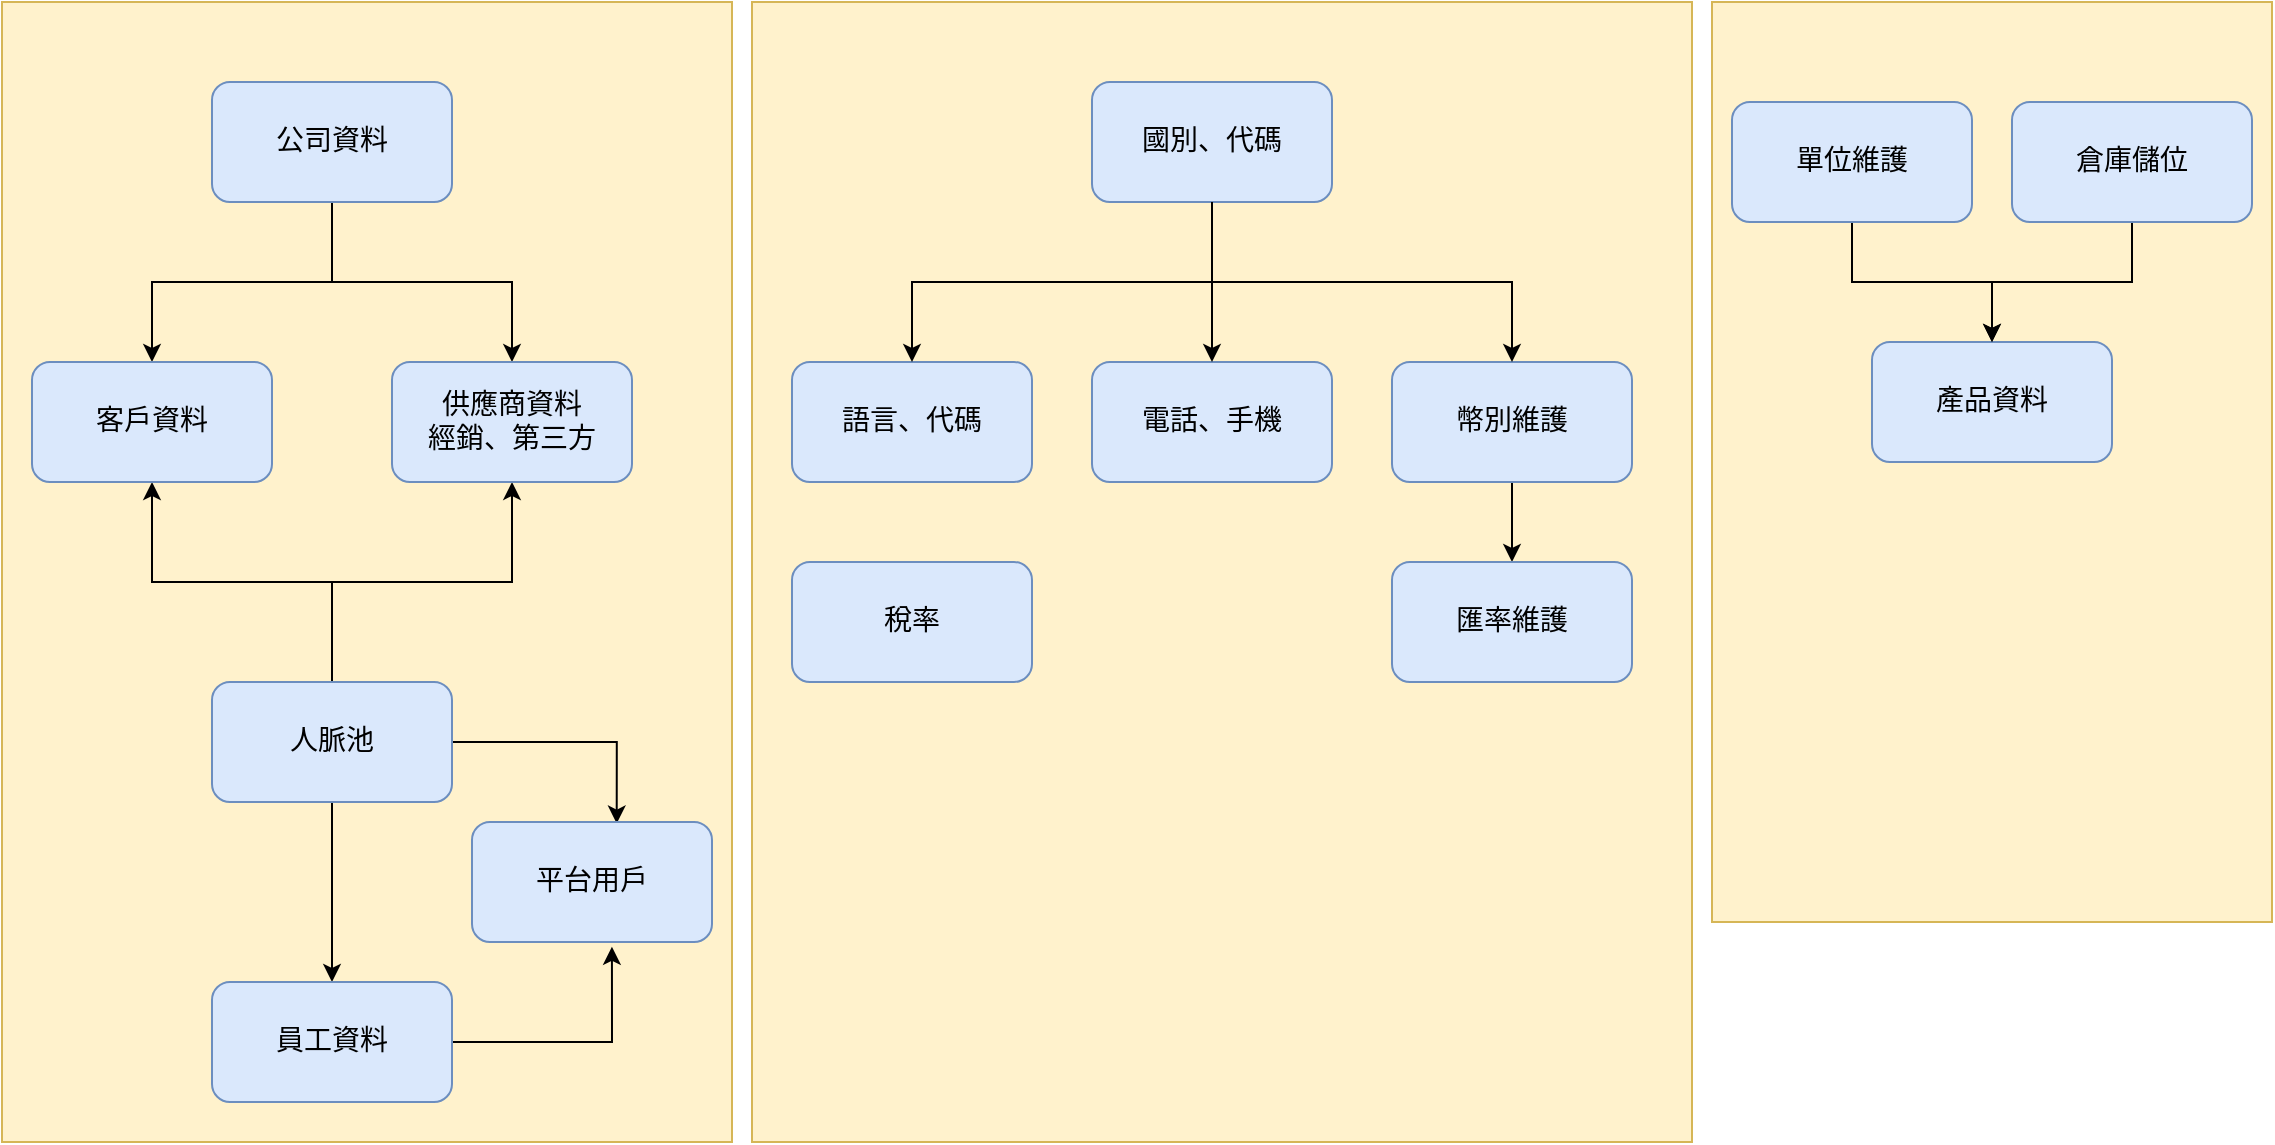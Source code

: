 <mxfile version="12.7.0" type="github">
  <diagram id="dHluvIDfJI8eCWZC6_ZO" name="第1頁">
    <mxGraphModel dx="1550" dy="836" grid="1" gridSize="10" guides="1" tooltips="1" connect="1" arrows="1" fold="1" page="1" pageScale="1" pageWidth="1169" pageHeight="827" math="0" shadow="0" extFonts="Noto Sans TC^https://fonts.googleapis.com/css?family=Noto+Sans+TC|Noto Sans^https://fonts.googleapis.com/css?family=Noto+Sans|Noto Sans CJK^https://fonts.googleapis.com/css?family=Noto+Sans+CJK">
      <root>
        <mxCell id="0"/>
        <mxCell id="1" parent="0"/>
        <mxCell id="3nu4yQQIkdFOfvOMgzIU-42" value="" style="rounded=0;whiteSpace=wrap;html=1;fillColor=#fff2cc;strokeColor=#d6b656;" parent="1" vertex="1">
          <mxGeometry x="880" y="30" width="280" height="460" as="geometry"/>
        </mxCell>
        <mxCell id="3nu4yQQIkdFOfvOMgzIU-41" value="" style="rounded=0;whiteSpace=wrap;html=1;fillColor=#fff2cc;strokeColor=#d6b656;" parent="1" vertex="1">
          <mxGeometry x="25" y="30" width="365" height="570" as="geometry"/>
        </mxCell>
        <mxCell id="3nu4yQQIkdFOfvOMgzIU-38" value="" style="rounded=0;whiteSpace=wrap;html=1;fillColor=#fff2cc;strokeColor=#d6b656;" parent="1" vertex="1">
          <mxGeometry x="400" y="30" width="470" height="570" as="geometry"/>
        </mxCell>
        <UserObject label="產品資料" id="3nu4yQQIkdFOfvOMgzIU-4">
          <mxCell style="rounded=1;whiteSpace=wrap;html=1;fillColor=#dae8fc;strokeColor=#6c8ebf;fontFamily=Noto Sans TC;fontSize=14;" parent="1" vertex="1">
            <mxGeometry x="960" y="200" width="120" height="60" as="geometry"/>
          </mxCell>
        </UserObject>
        <mxCell id="3nu4yQQIkdFOfvOMgzIU-46" style="edgeStyle=orthogonalEdgeStyle;rounded=0;orthogonalLoop=1;jettySize=auto;html=1;entryX=0.5;entryY=0;entryDx=0;entryDy=0;" parent="1" source="3nu4yQQIkdFOfvOMgzIU-19" target="3nu4yQQIkdFOfvOMgzIU-4" edge="1">
          <mxGeometry relative="1" as="geometry"/>
        </mxCell>
        <UserObject label="單位維護" id="3nu4yQQIkdFOfvOMgzIU-19">
          <mxCell style="rounded=1;whiteSpace=wrap;html=1;fillColor=#dae8fc;strokeColor=#6c8ebf;fontFamily=Noto Sans TC;fontSize=14;" parent="1" vertex="1">
            <mxGeometry x="890" y="80" width="120" height="60" as="geometry"/>
          </mxCell>
        </UserObject>
        <mxCell id="3nu4yQQIkdFOfvOMgzIU-8" value="" style="edgeStyle=orthogonalEdgeStyle;rounded=0;orthogonalLoop=1;jettySize=auto;html=1;" parent="1" source="3nu4yQQIkdFOfvOMgzIU-2" target="3nu4yQQIkdFOfvOMgzIU-7" edge="1">
          <mxGeometry relative="1" as="geometry"/>
        </mxCell>
        <mxCell id="3nu4yQQIkdFOfvOMgzIU-12" style="edgeStyle=orthogonalEdgeStyle;rounded=0;orthogonalLoop=1;jettySize=auto;html=1;entryX=0.603;entryY=0.013;entryDx=0;entryDy=0;entryPerimeter=0;" parent="1" source="3nu4yQQIkdFOfvOMgzIU-2" target="3nu4yQQIkdFOfvOMgzIU-9" edge="1">
          <mxGeometry relative="1" as="geometry"/>
        </mxCell>
        <mxCell id="3nu4yQQIkdFOfvOMgzIU-17" style="edgeStyle=orthogonalEdgeStyle;rounded=0;orthogonalLoop=1;jettySize=auto;html=1;entryX=0.5;entryY=1;entryDx=0;entryDy=0;" parent="1" source="3nu4yQQIkdFOfvOMgzIU-2" target="3nu4yQQIkdFOfvOMgzIU-13" edge="1">
          <mxGeometry relative="1" as="geometry"/>
        </mxCell>
        <mxCell id="3nu4yQQIkdFOfvOMgzIU-18" style="edgeStyle=orthogonalEdgeStyle;rounded=0;orthogonalLoop=1;jettySize=auto;html=1;entryX=0.5;entryY=1;entryDx=0;entryDy=0;" parent="1" source="3nu4yQQIkdFOfvOMgzIU-2" target="3nu4yQQIkdFOfvOMgzIU-15" edge="1">
          <mxGeometry relative="1" as="geometry"/>
        </mxCell>
        <UserObject label="人脈池" id="3nu4yQQIkdFOfvOMgzIU-2">
          <mxCell style="rounded=1;whiteSpace=wrap;html=1;fillColor=#dae8fc;strokeColor=#6c8ebf;fontFamily=Noto Sans TC;fontSize=14;" parent="1" vertex="1">
            <mxGeometry x="130" y="370" width="120" height="60" as="geometry"/>
          </mxCell>
        </UserObject>
        <mxCell id="3nu4yQQIkdFOfvOMgzIU-11" style="edgeStyle=orthogonalEdgeStyle;rounded=0;orthogonalLoop=1;jettySize=auto;html=1;entryX=0.583;entryY=1.04;entryDx=0;entryDy=0;entryPerimeter=0;" parent="1" source="3nu4yQQIkdFOfvOMgzIU-7" target="3nu4yQQIkdFOfvOMgzIU-9" edge="1">
          <mxGeometry relative="1" as="geometry"/>
        </mxCell>
        <UserObject label="員工資料" id="3nu4yQQIkdFOfvOMgzIU-7">
          <mxCell style="rounded=1;whiteSpace=wrap;html=1;fillColor=#dae8fc;strokeColor=#6c8ebf;fontFamily=Noto Sans TC;fontSize=14;" parent="1" vertex="1">
            <mxGeometry x="130" y="520" width="120" height="60" as="geometry"/>
          </mxCell>
        </UserObject>
        <mxCell id="3nu4yQQIkdFOfvOMgzIU-14" value="" style="edgeStyle=orthogonalEdgeStyle;rounded=0;orthogonalLoop=1;jettySize=auto;html=1;" parent="1" source="3nu4yQQIkdFOfvOMgzIU-1" target="3nu4yQQIkdFOfvOMgzIU-13" edge="1">
          <mxGeometry relative="1" as="geometry"/>
        </mxCell>
        <mxCell id="3nu4yQQIkdFOfvOMgzIU-16" style="edgeStyle=orthogonalEdgeStyle;rounded=0;orthogonalLoop=1;jettySize=auto;html=1;" parent="1" source="3nu4yQQIkdFOfvOMgzIU-1" target="3nu4yQQIkdFOfvOMgzIU-15" edge="1">
          <mxGeometry relative="1" as="geometry"/>
        </mxCell>
        <UserObject label="公司資料" id="3nu4yQQIkdFOfvOMgzIU-1">
          <mxCell style="rounded=1;whiteSpace=wrap;html=1;fillColor=#dae8fc;strokeColor=#6c8ebf;fontFamily=Noto Sans TC;fontSize=14;" parent="1" vertex="1">
            <mxGeometry x="130" y="70" width="120" height="60" as="geometry"/>
          </mxCell>
        </UserObject>
        <UserObject label="客戶資料" id="3nu4yQQIkdFOfvOMgzIU-13">
          <mxCell style="rounded=1;whiteSpace=wrap;html=1;fillColor=#dae8fc;strokeColor=#6c8ebf;fontFamily=Noto Sans TC;fontSize=14;" parent="1" vertex="1">
            <mxGeometry x="40" y="210" width="120" height="60" as="geometry"/>
          </mxCell>
        </UserObject>
        <UserObject label="平台用戶" id="3nu4yQQIkdFOfvOMgzIU-9">
          <mxCell style="rounded=1;whiteSpace=wrap;html=1;fillColor=#dae8fc;strokeColor=#6c8ebf;fontFamily=Noto Sans TC;fontSize=14;" parent="1" vertex="1">
            <mxGeometry x="260" y="440" width="120" height="60" as="geometry"/>
          </mxCell>
        </UserObject>
        <UserObject label="供應商資料&lt;br&gt;經銷、第三方" id="3nu4yQQIkdFOfvOMgzIU-15">
          <mxCell style="rounded=1;whiteSpace=wrap;html=1;fillColor=#dae8fc;strokeColor=#6c8ebf;fontFamily=Noto Sans TC;fontSize=14;" parent="1" vertex="1">
            <mxGeometry x="220" y="210" width="120" height="60" as="geometry"/>
          </mxCell>
        </UserObject>
        <mxCell id="3nu4yQQIkdFOfvOMgzIU-26" value="" style="edgeStyle=orthogonalEdgeStyle;rounded=0;orthogonalLoop=1;jettySize=auto;html=1;" parent="1" source="3nu4yQQIkdFOfvOMgzIU-21" target="3nu4yQQIkdFOfvOMgzIU-25" edge="1">
          <mxGeometry relative="1" as="geometry"/>
        </mxCell>
        <UserObject label="幣別維護" id="3nu4yQQIkdFOfvOMgzIU-21">
          <mxCell style="rounded=1;whiteSpace=wrap;html=1;fillColor=#dae8fc;strokeColor=#6c8ebf;fontFamily=Noto Sans TC;fontSize=14;" parent="1" vertex="1">
            <mxGeometry x="720" y="210" width="120" height="60" as="geometry"/>
          </mxCell>
        </UserObject>
        <UserObject label="匯率維護" id="3nu4yQQIkdFOfvOMgzIU-25">
          <mxCell style="rounded=1;whiteSpace=wrap;html=1;fillColor=#dae8fc;strokeColor=#6c8ebf;fontFamily=Noto Sans TC;fontSize=14;" parent="1" vertex="1">
            <mxGeometry x="720" y="310" width="120" height="60" as="geometry"/>
          </mxCell>
        </UserObject>
        <mxCell id="3nu4yQQIkdFOfvOMgzIU-47" style="edgeStyle=orthogonalEdgeStyle;rounded=0;orthogonalLoop=1;jettySize=auto;html=1;entryX=0.5;entryY=0;entryDx=0;entryDy=0;" parent="1" source="3nu4yQQIkdFOfvOMgzIU-29" target="3nu4yQQIkdFOfvOMgzIU-4" edge="1">
          <mxGeometry relative="1" as="geometry"/>
        </mxCell>
        <UserObject label="倉庫儲位" id="3nu4yQQIkdFOfvOMgzIU-29">
          <mxCell style="rounded=1;whiteSpace=wrap;html=1;fillColor=#dae8fc;strokeColor=#6c8ebf;fontFamily=Noto Sans TC;fontSize=14;" parent="1" vertex="1">
            <mxGeometry x="1030" y="80" width="120" height="60" as="geometry"/>
          </mxCell>
        </UserObject>
        <mxCell id="3nu4yQQIkdFOfvOMgzIU-45" style="edgeStyle=orthogonalEdgeStyle;rounded=0;orthogonalLoop=1;jettySize=auto;html=1;" parent="1" source="3nu4yQQIkdFOfvOMgzIU-22" target="3nu4yQQIkdFOfvOMgzIU-21" edge="1">
          <mxGeometry relative="1" as="geometry">
            <Array as="points">
              <mxPoint x="630" y="170"/>
              <mxPoint x="780" y="170"/>
            </Array>
          </mxGeometry>
        </mxCell>
        <UserObject label="國別、代碼" id="3nu4yQQIkdFOfvOMgzIU-22">
          <mxCell style="rounded=1;whiteSpace=wrap;html=1;fillColor=#dae8fc;strokeColor=#6c8ebf;fontFamily=Noto Sans TC;fontSize=14;" parent="1" vertex="1">
            <mxGeometry x="570" y="70" width="120" height="60" as="geometry"/>
          </mxCell>
        </UserObject>
        <UserObject label="語言、代碼" id="3nu4yQQIkdFOfvOMgzIU-23">
          <mxCell style="rounded=1;whiteSpace=wrap;html=1;fillColor=#dae8fc;strokeColor=#6c8ebf;fontFamily=Noto Sans TC;fontSize=14;" parent="1" vertex="1">
            <mxGeometry x="420" y="210" width="120" height="60" as="geometry"/>
          </mxCell>
        </UserObject>
        <mxCell id="3nu4yQQIkdFOfvOMgzIU-35" style="edgeStyle=orthogonalEdgeStyle;rounded=0;orthogonalLoop=1;jettySize=auto;html=1;entryX=0.5;entryY=0;entryDx=0;entryDy=0;" parent="1" source="3nu4yQQIkdFOfvOMgzIU-22" target="3nu4yQQIkdFOfvOMgzIU-23" edge="1">
          <mxGeometry relative="1" as="geometry">
            <Array as="points">
              <mxPoint x="630" y="170"/>
              <mxPoint x="480" y="170"/>
            </Array>
          </mxGeometry>
        </mxCell>
        <UserObject label="電話、手機" id="3nu4yQQIkdFOfvOMgzIU-24">
          <mxCell style="rounded=1;whiteSpace=wrap;html=1;fillColor=#dae8fc;strokeColor=#6c8ebf;fontFamily=Noto Sans TC;fontSize=14;" parent="1" vertex="1">
            <mxGeometry x="570" y="210" width="120" height="60" as="geometry"/>
          </mxCell>
        </UserObject>
        <mxCell id="3nu4yQQIkdFOfvOMgzIU-36" style="edgeStyle=orthogonalEdgeStyle;rounded=0;orthogonalLoop=1;jettySize=auto;html=1;" parent="1" source="3nu4yQQIkdFOfvOMgzIU-22" target="3nu4yQQIkdFOfvOMgzIU-24" edge="1">
          <mxGeometry relative="1" as="geometry"/>
        </mxCell>
        <UserObject label="稅率" id="3nu4yQQIkdFOfvOMgzIU-48">
          <mxCell style="rounded=1;whiteSpace=wrap;html=1;fillColor=#dae8fc;strokeColor=#6c8ebf;fontFamily=Noto Sans TC;fontSize=14;" parent="1" vertex="1">
            <mxGeometry x="420" y="310" width="120" height="60" as="geometry"/>
          </mxCell>
        </UserObject>
      </root>
    </mxGraphModel>
  </diagram>
</mxfile>
